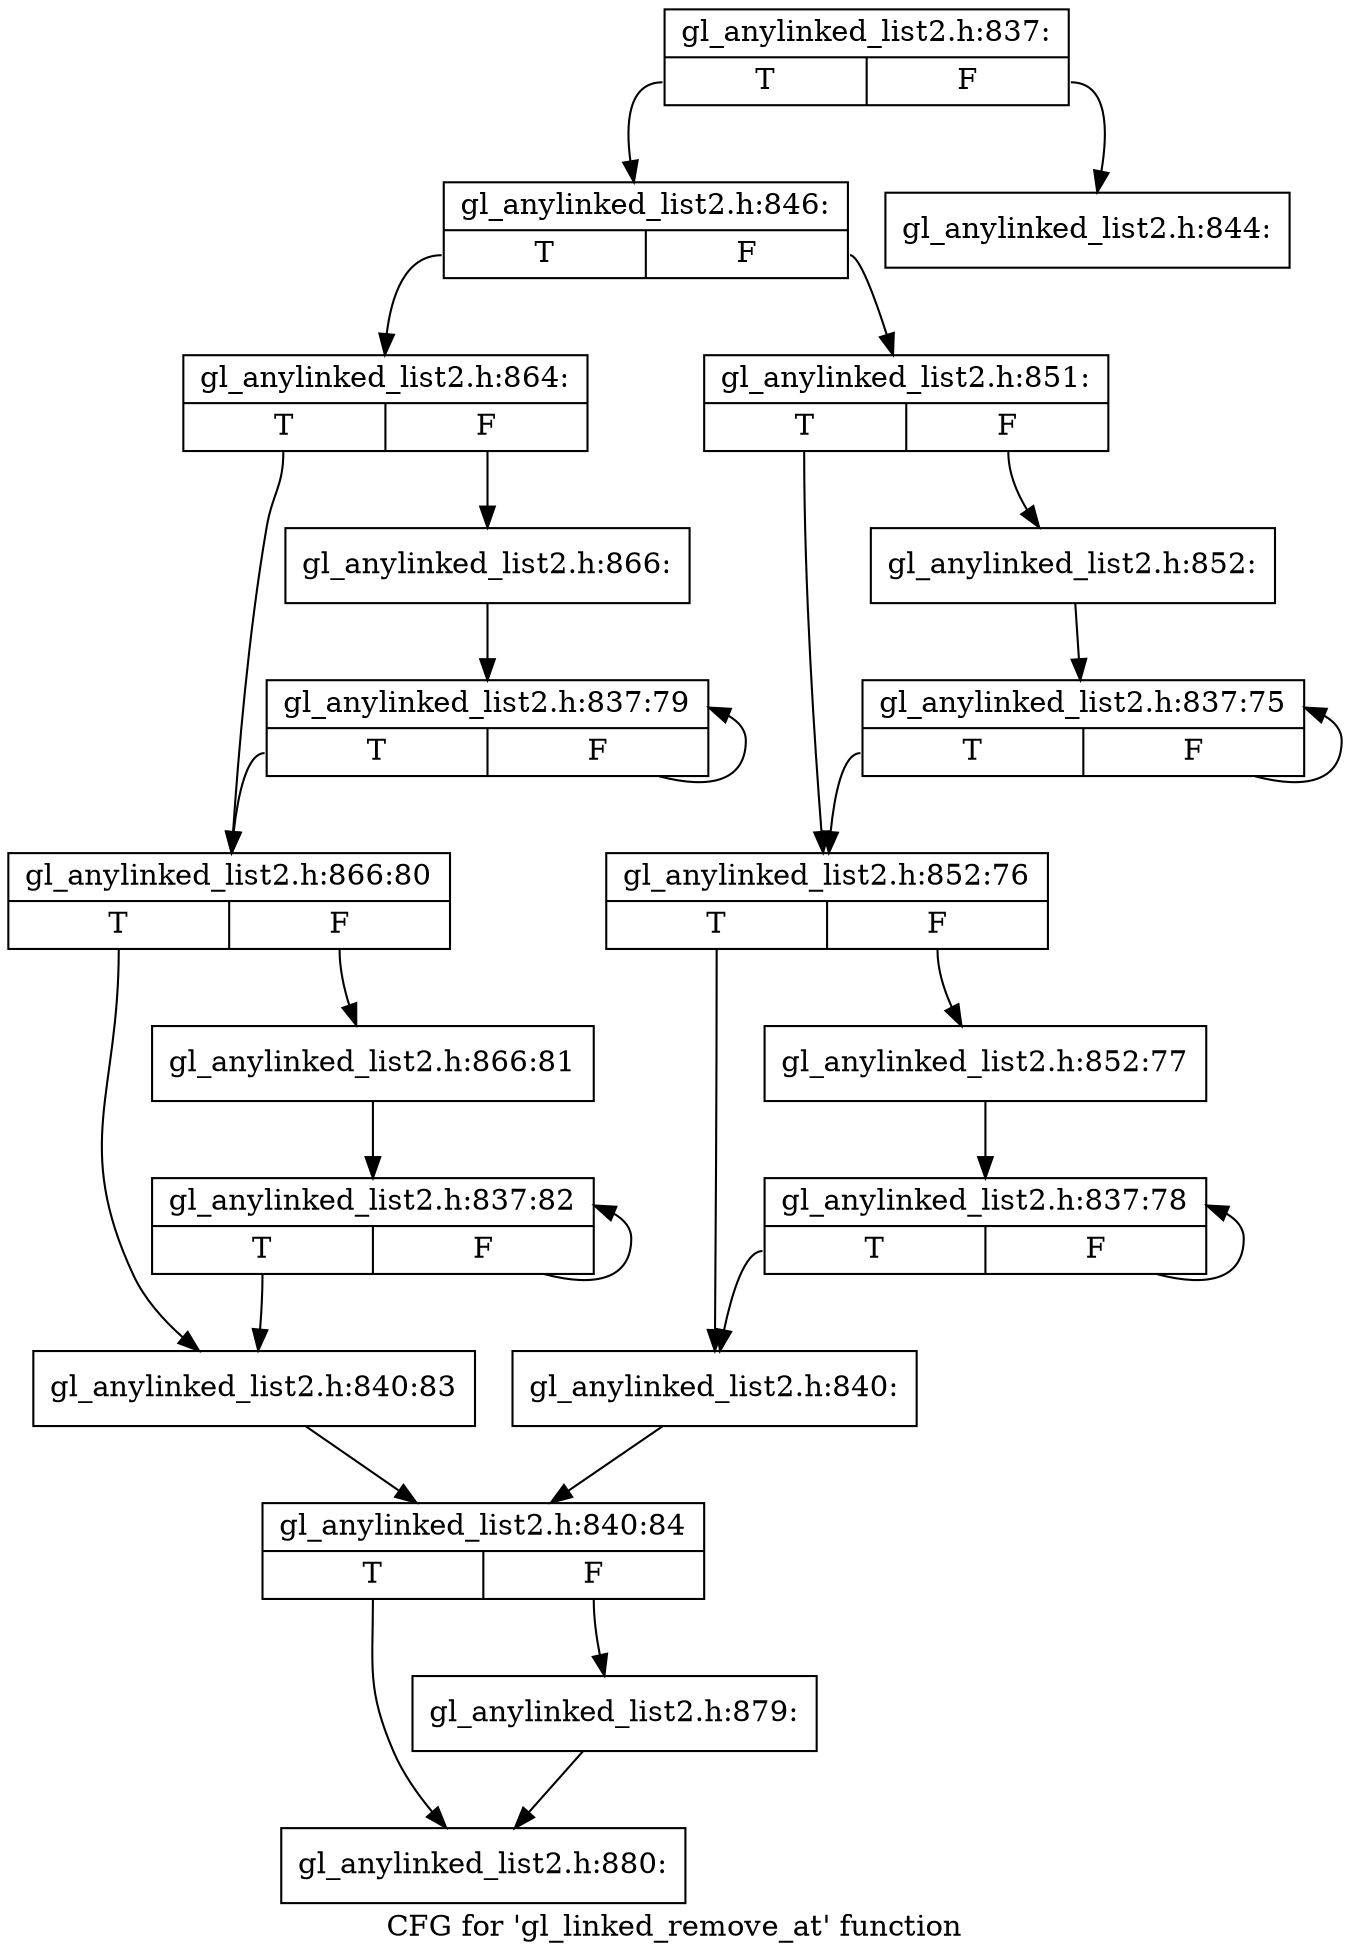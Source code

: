 digraph "CFG for 'gl_linked_remove_at' function" {
	label="CFG for 'gl_linked_remove_at' function";

	Node0xc77a0e0 [shape=record,label="{gl_anylinked_list2.h:837:|{<s0>T|<s1>F}}"];
	Node0xc77a0e0:s0 -> Node0xc77ead0;
	Node0xc77a0e0:s1 -> Node0xc77ea60;
	Node0xc77ea60 [shape=record,label="{gl_anylinked_list2.h:844:}"];
	Node0xc77ead0 [shape=record,label="{gl_anylinked_list2.h:846:|{<s0>T|<s1>F}}"];
	Node0xc77ead0:s0 -> Node0xc77f190;
	Node0xc77ead0:s1 -> Node0xc77ef10;
	Node0xc77ef10 [shape=record,label="{gl_anylinked_list2.h:851:|{<s0>T|<s1>F}}"];
	Node0xc77ef10:s0 -> Node0xc8a8670;
	Node0xc77ef10:s1 -> Node0xc783150;
	Node0xc783150 [shape=record,label="{gl_anylinked_list2.h:852:}"];
	Node0xc783150 -> Node0xc873de0;
	Node0xc873de0 [shape=record,label="{gl_anylinked_list2.h:837:75|{<s0>T|<s1>F}}"];
	Node0xc873de0:s0 -> Node0xc8a8670;
	Node0xc873de0:s1 -> Node0xc873de0;
	Node0xc8a8670 [shape=record,label="{gl_anylinked_list2.h:852:76|{<s0>T|<s1>F}}"];
	Node0xc8a8670:s0 -> Node0xc780180;
	Node0xc8a8670:s1 -> Node0xc8a9710;
	Node0xc8a9710 [shape=record,label="{gl_anylinked_list2.h:852:77}"];
	Node0xc8a9710 -> Node0xc780230;
	Node0xc780230 [shape=record,label="{gl_anylinked_list2.h:837:78|{<s0>T|<s1>F}}"];
	Node0xc780230:s0 -> Node0xc780180;
	Node0xc780230:s1 -> Node0xc780230;
	Node0xc780180 [shape=record,label="{gl_anylinked_list2.h:840:}"];
	Node0xc780180 -> Node0xc77f140;
	Node0xc77f190 [shape=record,label="{gl_anylinked_list2.h:864:|{<s0>T|<s1>F}}"];
	Node0xc77f190:s0 -> Node0xc7563a0;
	Node0xc77f190:s1 -> Node0xc88d220;
	Node0xc88d220 [shape=record,label="{gl_anylinked_list2.h:866:}"];
	Node0xc88d220 -> Node0xc86e270;
	Node0xc86e270 [shape=record,label="{gl_anylinked_list2.h:837:79|{<s0>T|<s1>F}}"];
	Node0xc86e270:s0 -> Node0xc7563a0;
	Node0xc86e270:s1 -> Node0xc86e270;
	Node0xc7563a0 [shape=record,label="{gl_anylinked_list2.h:866:80|{<s0>T|<s1>F}}"];
	Node0xc7563a0:s0 -> Node0xc782bb0;
	Node0xc7563a0:s1 -> Node0xc888fd0;
	Node0xc888fd0 [shape=record,label="{gl_anylinked_list2.h:866:81}"];
	Node0xc888fd0 -> Node0xc782c60;
	Node0xc782c60 [shape=record,label="{gl_anylinked_list2.h:837:82|{<s0>T|<s1>F}}"];
	Node0xc782c60:s0 -> Node0xc782bb0;
	Node0xc782c60:s1 -> Node0xc782c60;
	Node0xc782bb0 [shape=record,label="{gl_anylinked_list2.h:840:83}"];
	Node0xc782bb0 -> Node0xc77f140;
	Node0xc77f140 [shape=record,label="{gl_anylinked_list2.h:840:84|{<s0>T|<s1>F}}"];
	Node0xc77f140:s0 -> Node0xc784d70;
	Node0xc77f140:s1 -> Node0xc784d00;
	Node0xc784d00 [shape=record,label="{gl_anylinked_list2.h:879:}"];
	Node0xc784d00 -> Node0xc784d70;
	Node0xc784d70 [shape=record,label="{gl_anylinked_list2.h:880:}"];
}
